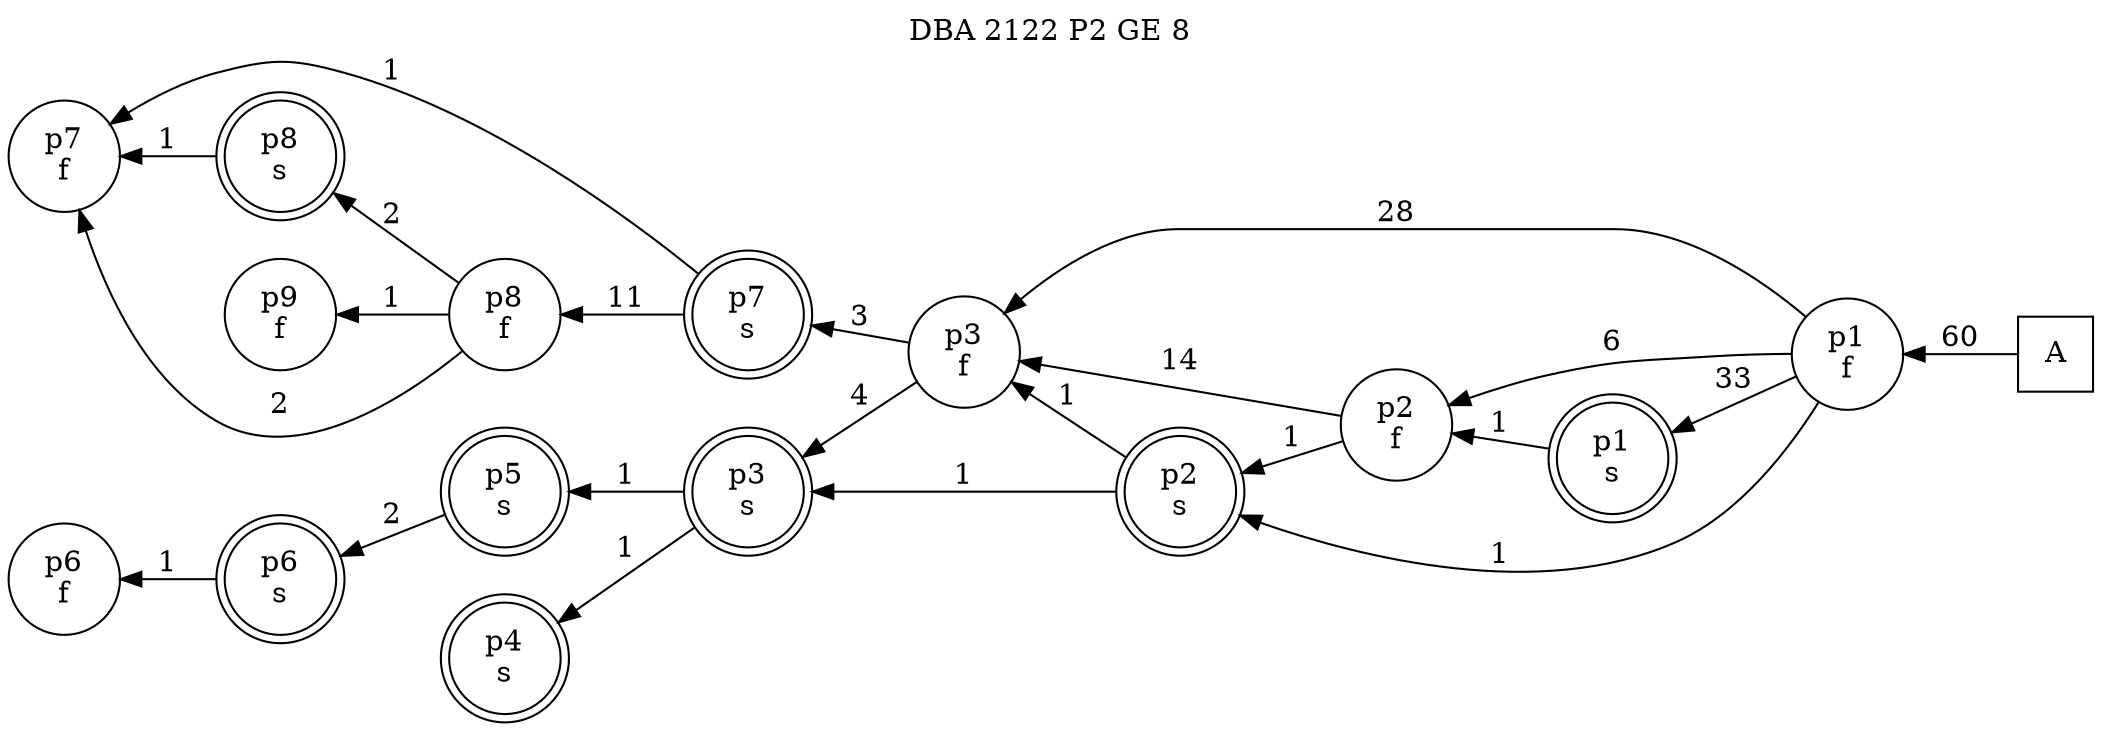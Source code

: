 digraph DBA_2122_P2_GE_8_GOOD {
labelloc="tl"
label= " DBA 2122 P2 GE 8 "
rankdir="RL";
"A" [shape="square" label="A"]
"p1_f" [shape="circle" label="p1
f"]
"p1_s" [shape="doublecircle" label="p1
s"]
"p2_f" [shape="circle" label="p2
f"]
"p3_f" [shape="circle" label="p3
f"]
"p2_s" [shape="doublecircle" label="p2
s"]
"p3_s" [shape="doublecircle" label="p3
s"]
"p5_s" [shape="doublecircle" label="p5
s"]
"p6_s" [shape="doublecircle" label="p6
s"]
"p6_f" [shape="circle" label="p6
f"]
"p7_s" [shape="doublecircle" label="p7
s"]
"p8_f" [shape="circle" label="p8
f"]
"p8_s" [shape="doublecircle" label="p8
s"]
"p7_f" [shape="circle" label="p7
f"]
"p9_f" [shape="circle" label="p9
f"]
"p4_s" [shape="doublecircle" label="p4
s"]
"A" -> "p1_f" [ label=60]
"p1_f" -> "p1_s" [ label=33]
"p1_f" -> "p2_f" [ label=6]
"p1_f" -> "p3_f" [ label=28]
"p1_f" -> "p2_s" [ label=1]
"p1_s" -> "p2_f" [ label=1]
"p2_f" -> "p3_f" [ label=14]
"p2_f" -> "p2_s" [ label=1]
"p3_f" -> "p3_s" [ label=4]
"p3_f" -> "p7_s" [ label=3]
"p2_s" -> "p3_f" [ label=1]
"p2_s" -> "p3_s" [ label=1]
"p3_s" -> "p5_s" [ label=1]
"p3_s" -> "p4_s" [ label=1]
"p5_s" -> "p6_s" [ label=2]
"p6_s" -> "p6_f" [ label=1]
"p7_s" -> "p8_f" [ label=11]
"p7_s" -> "p7_f" [ label=1]
"p8_f" -> "p8_s" [ label=2]
"p8_f" -> "p7_f" [ label=2]
"p8_f" -> "p9_f" [ label=1]
"p8_s" -> "p7_f" [ label=1]
}
